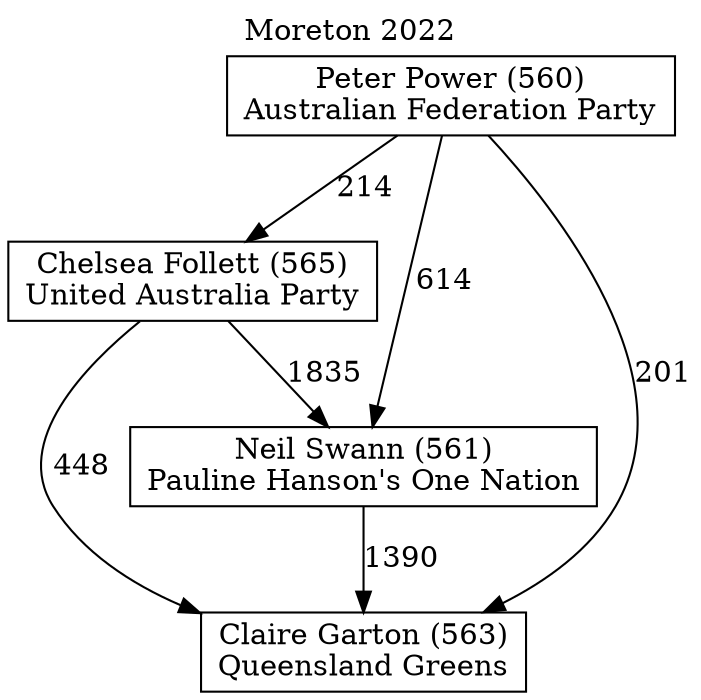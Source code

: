 // House preference flow
digraph "Claire Garton (563)_Moreton_2022" {
	graph [label="Moreton 2022" labelloc=t mclimit=10]
	node [shape=box]
	"Chelsea Follett (565)" [label="Chelsea Follett (565)
United Australia Party"]
	"Neil Swann (561)" [label="Neil Swann (561)
Pauline Hanson's One Nation"]
	"Claire Garton (563)" [label="Claire Garton (563)
Queensland Greens"]
	"Peter Power (560)" [label="Peter Power (560)
Australian Federation Party"]
	"Chelsea Follett (565)" -> "Claire Garton (563)" [label=448]
	"Neil Swann (561)" -> "Claire Garton (563)" [label=1390]
	"Peter Power (560)" -> "Neil Swann (561)" [label=614]
	"Peter Power (560)" -> "Chelsea Follett (565)" [label=214]
	"Peter Power (560)" -> "Claire Garton (563)" [label=201]
	"Chelsea Follett (565)" -> "Neil Swann (561)" [label=1835]
}
